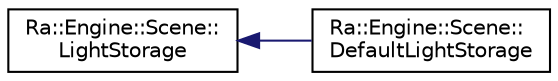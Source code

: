 digraph "Graphical Class Hierarchy"
{
 // INTERACTIVE_SVG=YES
 // LATEX_PDF_SIZE
  edge [fontname="Helvetica",fontsize="10",labelfontname="Helvetica",labelfontsize="10"];
  node [fontname="Helvetica",fontsize="10",shape=record];
  rankdir="LR";
  Node0 [label="Ra::Engine::Scene::\lLightStorage",height=0.2,width=0.4,color="black", fillcolor="white", style="filled",URL="$classRa_1_1Engine_1_1Scene_1_1LightStorage.html",tooltip=" "];
  Node0 -> Node1 [dir="back",color="midnightblue",fontsize="10",style="solid",fontname="Helvetica"];
  Node1 [label="Ra::Engine::Scene::\lDefaultLightStorage",height=0.2,width=0.4,color="black", fillcolor="white", style="filled",URL="$classRa_1_1Engine_1_1Scene_1_1DefaultLightStorage.html",tooltip=" "];
}
